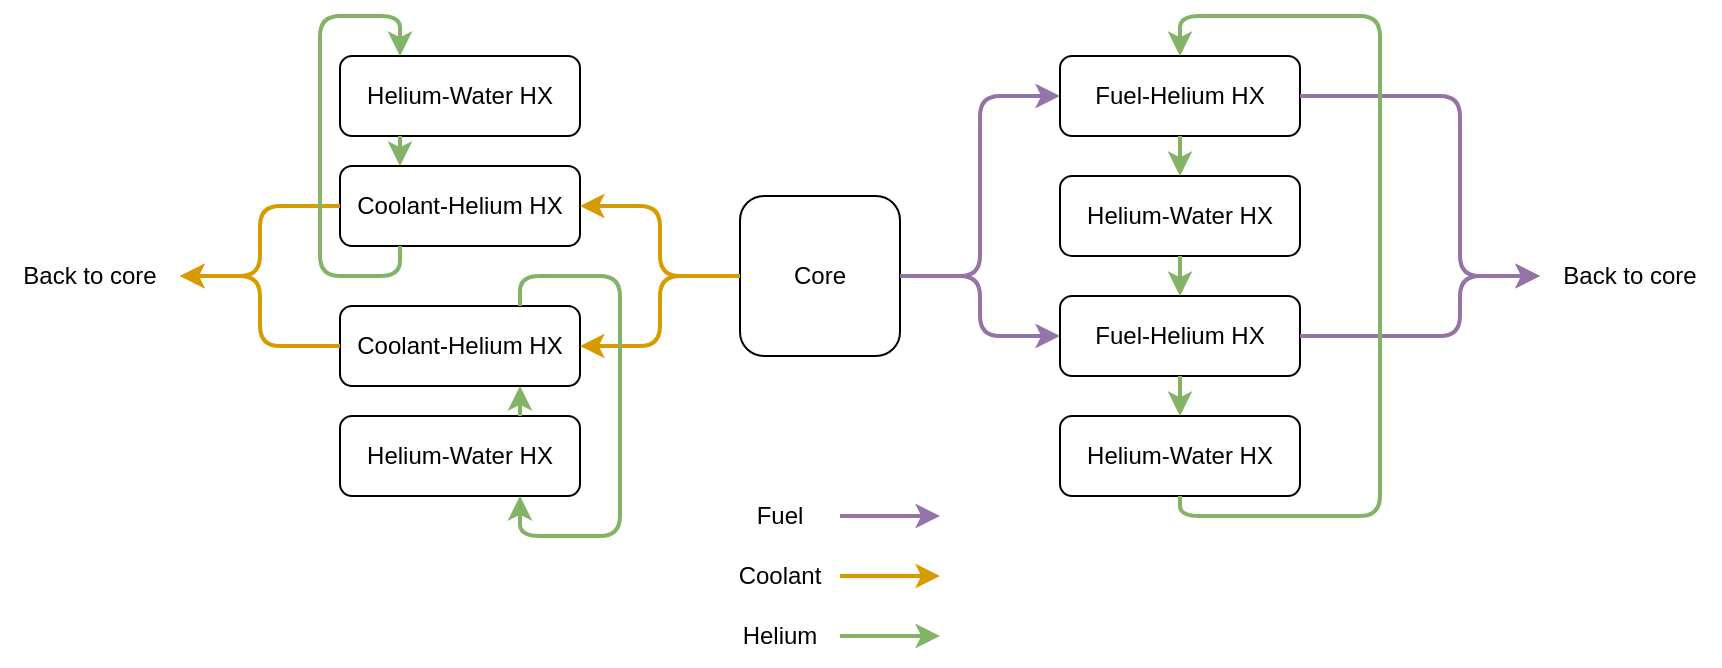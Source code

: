 <mxfile version="22.1.18" type="github">
  <diagram name="Page-1" id="4zfZgd4Ece237QIw_unE">
    <mxGraphModel dx="1194" dy="640" grid="1" gridSize="10" guides="1" tooltips="1" connect="1" arrows="1" fold="1" page="1" pageScale="1" pageWidth="1600" pageHeight="900" math="0" shadow="0">
      <root>
        <mxCell id="0" />
        <mxCell id="1" parent="0" />
        <mxCell id="D7OsfmTdGm04QHHALEOI-2" value="Core" style="rounded=1;whiteSpace=wrap;html=1;" parent="1" vertex="1">
          <mxGeometry x="600" y="280" width="80" height="80" as="geometry" />
        </mxCell>
        <mxCell id="D7OsfmTdGm04QHHALEOI-3" value="" style="endArrow=classic;html=1;rounded=1;exitX=1;exitY=0.5;exitDx=0;exitDy=0;entryX=0;entryY=0.5;entryDx=0;entryDy=0;curved=0;strokeWidth=2;fillColor=#e1d5e7;strokeColor=#9673a6;" parent="1" source="D7OsfmTdGm04QHHALEOI-2" target="D7OsfmTdGm04QHHALEOI-4" edge="1">
          <mxGeometry width="50" height="50" relative="1" as="geometry">
            <mxPoint x="680" y="420" as="sourcePoint" />
            <mxPoint x="720" y="320" as="targetPoint" />
            <Array as="points">
              <mxPoint x="720" y="320" />
              <mxPoint x="720" y="230" />
            </Array>
          </mxGeometry>
        </mxCell>
        <mxCell id="D7OsfmTdGm04QHHALEOI-4" value="Fuel-Helium HX" style="rounded=1;whiteSpace=wrap;html=1;gradientColor=none;" parent="1" vertex="1">
          <mxGeometry x="760" y="210" width="120" height="40" as="geometry" />
        </mxCell>
        <mxCell id="D7OsfmTdGm04QHHALEOI-5" value="Helium-Water HX" style="rounded=1;whiteSpace=wrap;html=1;" parent="1" vertex="1">
          <mxGeometry x="760" y="270" width="120" height="40" as="geometry" />
        </mxCell>
        <mxCell id="D7OsfmTdGm04QHHALEOI-6" value="Helium-Water HX" style="rounded=1;whiteSpace=wrap;html=1;" parent="1" vertex="1">
          <mxGeometry x="760" y="390" width="120" height="40" as="geometry" />
        </mxCell>
        <mxCell id="D7OsfmTdGm04QHHALEOI-7" value="Fuel-Helium HX" style="rounded=1;whiteSpace=wrap;html=1;" parent="1" vertex="1">
          <mxGeometry x="760" y="330" width="120" height="40" as="geometry" />
        </mxCell>
        <mxCell id="D7OsfmTdGm04QHHALEOI-8" value="" style="endArrow=classic;html=1;rounded=1;exitX=1;exitY=0.5;exitDx=0;exitDy=0;entryX=0;entryY=0.5;entryDx=0;entryDy=0;curved=0;fillColor=#e1d5e7;strokeColor=#9673a6;strokeWidth=2;" parent="1" source="D7OsfmTdGm04QHHALEOI-2" target="D7OsfmTdGm04QHHALEOI-7" edge="1">
          <mxGeometry width="50" height="50" relative="1" as="geometry">
            <mxPoint x="680" y="420" as="sourcePoint" />
            <mxPoint x="730" y="370" as="targetPoint" />
            <Array as="points">
              <mxPoint x="720" y="320" />
              <mxPoint x="720" y="350" />
            </Array>
          </mxGeometry>
        </mxCell>
        <mxCell id="D7OsfmTdGm04QHHALEOI-9" value="" style="endArrow=classic;html=1;rounded=1;exitX=1;exitY=0.5;exitDx=0;exitDy=0;curved=0;fillColor=#e1d5e7;strokeColor=#9673a6;strokeWidth=2;" parent="1" source="D7OsfmTdGm04QHHALEOI-4" edge="1">
          <mxGeometry width="50" height="50" relative="1" as="geometry">
            <mxPoint x="680" y="420" as="sourcePoint" />
            <mxPoint x="1000" y="320" as="targetPoint" />
            <Array as="points">
              <mxPoint x="960" y="230" />
              <mxPoint x="960" y="320" />
            </Array>
          </mxGeometry>
        </mxCell>
        <mxCell id="D7OsfmTdGm04QHHALEOI-11" value="" style="endArrow=classic;html=1;rounded=1;exitX=1;exitY=0.5;exitDx=0;exitDy=0;curved=0;strokeWidth=2;fillColor=#e1d5e7;strokeColor=#9673a6;" parent="1" source="D7OsfmTdGm04QHHALEOI-7" edge="1">
          <mxGeometry width="50" height="50" relative="1" as="geometry">
            <mxPoint x="680" y="420" as="sourcePoint" />
            <mxPoint x="1000" y="320" as="targetPoint" />
            <Array as="points">
              <mxPoint x="960" y="350" />
              <mxPoint x="960" y="320" />
            </Array>
          </mxGeometry>
        </mxCell>
        <mxCell id="D7OsfmTdGm04QHHALEOI-13" value="Back to core" style="text;html=1;strokeColor=none;fillColor=none;align=center;verticalAlign=middle;whiteSpace=wrap;rounded=0;" parent="1" vertex="1">
          <mxGeometry x="1000" y="305" width="90" height="30" as="geometry" />
        </mxCell>
        <mxCell id="D7OsfmTdGm04QHHALEOI-14" value="" style="endArrow=classic;html=1;rounded=0;exitX=0.5;exitY=1;exitDx=0;exitDy=0;entryX=0.5;entryY=0;entryDx=0;entryDy=0;fillColor=#d5e8d4;strokeColor=#82b366;strokeWidth=2;" parent="1" source="D7OsfmTdGm04QHHALEOI-4" target="D7OsfmTdGm04QHHALEOI-5" edge="1">
          <mxGeometry width="50" height="50" relative="1" as="geometry">
            <mxPoint x="680" y="420" as="sourcePoint" />
            <mxPoint x="730" y="370" as="targetPoint" />
          </mxGeometry>
        </mxCell>
        <mxCell id="D7OsfmTdGm04QHHALEOI-15" value="" style="endArrow=classic;html=1;rounded=0;exitX=0.5;exitY=1;exitDx=0;exitDy=0;entryX=0.5;entryY=0;entryDx=0;entryDy=0;fillColor=#d5e8d4;strokeColor=#82b366;strokeWidth=2;" parent="1" source="D7OsfmTdGm04QHHALEOI-5" target="D7OsfmTdGm04QHHALEOI-7" edge="1">
          <mxGeometry width="50" height="50" relative="1" as="geometry">
            <mxPoint x="680" y="420" as="sourcePoint" />
            <mxPoint x="730" y="370" as="targetPoint" />
          </mxGeometry>
        </mxCell>
        <mxCell id="D7OsfmTdGm04QHHALEOI-16" value="" style="endArrow=classic;html=1;rounded=0;exitX=0.5;exitY=1;exitDx=0;exitDy=0;entryX=0.5;entryY=0;entryDx=0;entryDy=0;fillColor=#d5e8d4;strokeColor=#82b366;strokeWidth=2;" parent="1" source="D7OsfmTdGm04QHHALEOI-7" target="D7OsfmTdGm04QHHALEOI-6" edge="1">
          <mxGeometry width="50" height="50" relative="1" as="geometry">
            <mxPoint x="680" y="420" as="sourcePoint" />
            <mxPoint x="730" y="370" as="targetPoint" />
          </mxGeometry>
        </mxCell>
        <mxCell id="D7OsfmTdGm04QHHALEOI-17" value="" style="endArrow=classic;html=1;rounded=1;exitX=0.5;exitY=1;exitDx=0;exitDy=0;entryX=0.5;entryY=0;entryDx=0;entryDy=0;curved=0;strokeWidth=2;fillColor=#d5e8d4;strokeColor=#82b366;" parent="1" source="D7OsfmTdGm04QHHALEOI-6" target="D7OsfmTdGm04QHHALEOI-4" edge="1">
          <mxGeometry width="50" height="50" relative="1" as="geometry">
            <mxPoint x="680" y="420" as="sourcePoint" />
            <mxPoint x="920" y="200" as="targetPoint" />
            <Array as="points">
              <mxPoint x="820" y="440" />
              <mxPoint x="920" y="440" />
              <mxPoint x="920" y="190" />
              <mxPoint x="820" y="190" />
            </Array>
          </mxGeometry>
        </mxCell>
        <mxCell id="D7OsfmTdGm04QHHALEOI-18" value="Coolant-Helium HX" style="rounded=1;whiteSpace=wrap;html=1;gradientColor=none;" parent="1" vertex="1">
          <mxGeometry x="400" y="265" width="120" height="40" as="geometry" />
        </mxCell>
        <mxCell id="D7OsfmTdGm04QHHALEOI-19" value="Helium-Water HX" style="rounded=1;whiteSpace=wrap;html=1;" parent="1" vertex="1">
          <mxGeometry x="400" y="210" width="120" height="40" as="geometry" />
        </mxCell>
        <mxCell id="D7OsfmTdGm04QHHALEOI-20" value="Coolant-Helium HX" style="rounded=1;whiteSpace=wrap;html=1;gradientColor=none;" parent="1" vertex="1">
          <mxGeometry x="400" y="335" width="120" height="40" as="geometry" />
        </mxCell>
        <mxCell id="D7OsfmTdGm04QHHALEOI-21" value="Helium-Water HX" style="rounded=1;whiteSpace=wrap;html=1;" parent="1" vertex="1">
          <mxGeometry x="400" y="390" width="120" height="40" as="geometry" />
        </mxCell>
        <mxCell id="D7OsfmTdGm04QHHALEOI-22" value="" style="endArrow=classic;html=1;rounded=1;exitX=0;exitY=0.5;exitDx=0;exitDy=0;entryX=1;entryY=0.5;entryDx=0;entryDy=0;fillColor=#ffe6cc;strokeColor=#d79b00;strokeWidth=2;curved=0;" parent="1" source="D7OsfmTdGm04QHHALEOI-2" target="D7OsfmTdGm04QHHALEOI-18" edge="1">
          <mxGeometry width="50" height="50" relative="1" as="geometry">
            <mxPoint x="680" y="420" as="sourcePoint" />
            <mxPoint x="730" y="370" as="targetPoint" />
            <Array as="points">
              <mxPoint x="560" y="320" />
              <mxPoint x="560" y="285" />
            </Array>
          </mxGeometry>
        </mxCell>
        <mxCell id="D7OsfmTdGm04QHHALEOI-23" value="" style="endArrow=classic;html=1;rounded=1;exitX=0;exitY=0.5;exitDx=0;exitDy=0;entryX=1;entryY=0.5;entryDx=0;entryDy=0;fillColor=#ffe6cc;strokeColor=#d79b00;strokeWidth=2;curved=0;" parent="1" source="D7OsfmTdGm04QHHALEOI-2" target="D7OsfmTdGm04QHHALEOI-20" edge="1">
          <mxGeometry width="50" height="50" relative="1" as="geometry">
            <mxPoint x="680" y="420" as="sourcePoint" />
            <mxPoint x="730" y="370" as="targetPoint" />
            <Array as="points">
              <mxPoint x="560" y="320" />
              <mxPoint x="560" y="355" />
            </Array>
          </mxGeometry>
        </mxCell>
        <mxCell id="D7OsfmTdGm04QHHALEOI-24" value="" style="endArrow=classic;html=1;rounded=1;exitX=0;exitY=0.5;exitDx=0;exitDy=0;fillColor=#ffe6cc;strokeColor=#d79b00;strokeWidth=2;curved=0;" parent="1" source="D7OsfmTdGm04QHHALEOI-18" edge="1">
          <mxGeometry width="50" height="50" relative="1" as="geometry">
            <mxPoint x="550" y="420" as="sourcePoint" />
            <mxPoint x="320" y="320" as="targetPoint" />
            <Array as="points">
              <mxPoint x="360" y="285" />
              <mxPoint x="360" y="320" />
            </Array>
          </mxGeometry>
        </mxCell>
        <mxCell id="D7OsfmTdGm04QHHALEOI-25" value="" style="endArrow=classic;html=1;rounded=1;exitX=0;exitY=0.5;exitDx=0;exitDy=0;fillColor=#ffe6cc;strokeColor=#d79b00;strokeWidth=2;curved=0;" parent="1" source="D7OsfmTdGm04QHHALEOI-20" edge="1">
          <mxGeometry width="50" height="50" relative="1" as="geometry">
            <mxPoint x="550" y="420" as="sourcePoint" />
            <mxPoint x="320" y="320" as="targetPoint" />
            <Array as="points">
              <mxPoint x="360" y="355" />
              <mxPoint x="360" y="320" />
            </Array>
          </mxGeometry>
        </mxCell>
        <mxCell id="D7OsfmTdGm04QHHALEOI-26" value="Back to core" style="text;html=1;strokeColor=none;fillColor=none;align=center;verticalAlign=middle;whiteSpace=wrap;rounded=0;" parent="1" vertex="1">
          <mxGeometry x="230" y="305" width="90" height="30" as="geometry" />
        </mxCell>
        <mxCell id="D7OsfmTdGm04QHHALEOI-27" value="" style="endArrow=classic;html=1;rounded=0;exitX=0.25;exitY=1;exitDx=0;exitDy=0;entryX=0.25;entryY=0;entryDx=0;entryDy=0;fillColor=#d5e8d4;strokeColor=#82b366;strokeWidth=2;" parent="1" source="D7OsfmTdGm04QHHALEOI-19" target="D7OsfmTdGm04QHHALEOI-18" edge="1">
          <mxGeometry width="50" height="50" relative="1" as="geometry">
            <mxPoint x="550" y="420" as="sourcePoint" />
            <mxPoint x="600" y="370" as="targetPoint" />
          </mxGeometry>
        </mxCell>
        <mxCell id="D7OsfmTdGm04QHHALEOI-29" value="" style="endArrow=classic;html=1;rounded=0;entryX=0.75;entryY=1;entryDx=0;entryDy=0;exitX=0.75;exitY=0;exitDx=0;exitDy=0;fillColor=#d5e8d4;strokeColor=#82b366;strokeWidth=2;" parent="1" source="D7OsfmTdGm04QHHALEOI-21" target="D7OsfmTdGm04QHHALEOI-20" edge="1">
          <mxGeometry width="50" height="50" relative="1" as="geometry">
            <mxPoint x="550" y="420" as="sourcePoint" />
            <mxPoint x="600" y="370" as="targetPoint" />
          </mxGeometry>
        </mxCell>
        <mxCell id="D7OsfmTdGm04QHHALEOI-31" value="" style="endArrow=classic;html=1;rounded=1;exitX=0.75;exitY=0;exitDx=0;exitDy=0;entryX=0.75;entryY=1;entryDx=0;entryDy=0;fillColor=#d5e8d4;strokeColor=#82b366;strokeWidth=2;curved=0;" parent="1" source="D7OsfmTdGm04QHHALEOI-20" target="D7OsfmTdGm04QHHALEOI-21" edge="1">
          <mxGeometry width="50" height="50" relative="1" as="geometry">
            <mxPoint x="550" y="420" as="sourcePoint" />
            <mxPoint x="600" y="370" as="targetPoint" />
            <Array as="points">
              <mxPoint x="490" y="320" />
              <mxPoint x="540" y="320" />
              <mxPoint x="540" y="450" />
              <mxPoint x="490" y="450" />
            </Array>
          </mxGeometry>
        </mxCell>
        <mxCell id="D7OsfmTdGm04QHHALEOI-33" value="" style="endArrow=classic;html=1;rounded=1;exitX=0.25;exitY=1;exitDx=0;exitDy=0;entryX=0.25;entryY=0;entryDx=0;entryDy=0;fillColor=#d5e8d4;strokeColor=#82b366;strokeWidth=2;curved=0;" parent="1" source="D7OsfmTdGm04QHHALEOI-18" target="D7OsfmTdGm04QHHALEOI-19" edge="1">
          <mxGeometry width="50" height="50" relative="1" as="geometry">
            <mxPoint x="550" y="420" as="sourcePoint" />
            <mxPoint x="600" y="370" as="targetPoint" />
            <Array as="points">
              <mxPoint x="430" y="320" />
              <mxPoint x="390" y="320" />
              <mxPoint x="390" y="190" />
              <mxPoint x="430" y="190" />
            </Array>
          </mxGeometry>
        </mxCell>
        <mxCell id="D7OsfmTdGm04QHHALEOI-34" value="" style="endArrow=classic;html=1;rounded=0;fillColor=#e1d5e7;strokeColor=#9673a6;strokeWidth=2;" parent="1" edge="1">
          <mxGeometry width="50" height="50" relative="1" as="geometry">
            <mxPoint x="650" y="440" as="sourcePoint" />
            <mxPoint x="700" y="440" as="targetPoint" />
          </mxGeometry>
        </mxCell>
        <mxCell id="D7OsfmTdGm04QHHALEOI-36" value="" style="endArrow=classic;html=1;rounded=0;fillColor=#ffe6cc;strokeColor=#d79b00;strokeWidth=2;" parent="1" edge="1">
          <mxGeometry width="50" height="50" relative="1" as="geometry">
            <mxPoint x="650" y="470" as="sourcePoint" />
            <mxPoint x="700" y="470" as="targetPoint" />
          </mxGeometry>
        </mxCell>
        <mxCell id="D7OsfmTdGm04QHHALEOI-37" value="" style="endArrow=classic;html=1;rounded=0;fillColor=#d5e8d4;strokeColor=#82b366;strokeWidth=2;" parent="1" edge="1">
          <mxGeometry width="50" height="50" relative="1" as="geometry">
            <mxPoint x="650" y="500" as="sourcePoint" />
            <mxPoint x="700" y="500" as="targetPoint" />
          </mxGeometry>
        </mxCell>
        <mxCell id="D7OsfmTdGm04QHHALEOI-38" value="Fuel" style="text;html=1;strokeColor=none;fillColor=none;align=center;verticalAlign=middle;whiteSpace=wrap;rounded=0;fontStyle=0" parent="1" vertex="1">
          <mxGeometry x="590" y="425" width="60" height="30" as="geometry" />
        </mxCell>
        <mxCell id="D7OsfmTdGm04QHHALEOI-39" value="Coolant" style="text;html=1;strokeColor=none;fillColor=none;align=center;verticalAlign=middle;whiteSpace=wrap;rounded=0;fontStyle=0" parent="1" vertex="1">
          <mxGeometry x="590" y="455" width="60" height="30" as="geometry" />
        </mxCell>
        <mxCell id="D7OsfmTdGm04QHHALEOI-40" value="Helium" style="text;html=1;strokeColor=none;fillColor=none;align=center;verticalAlign=middle;whiteSpace=wrap;rounded=0;fontStyle=0" parent="1" vertex="1">
          <mxGeometry x="590" y="485" width="60" height="30" as="geometry" />
        </mxCell>
      </root>
    </mxGraphModel>
  </diagram>
</mxfile>
